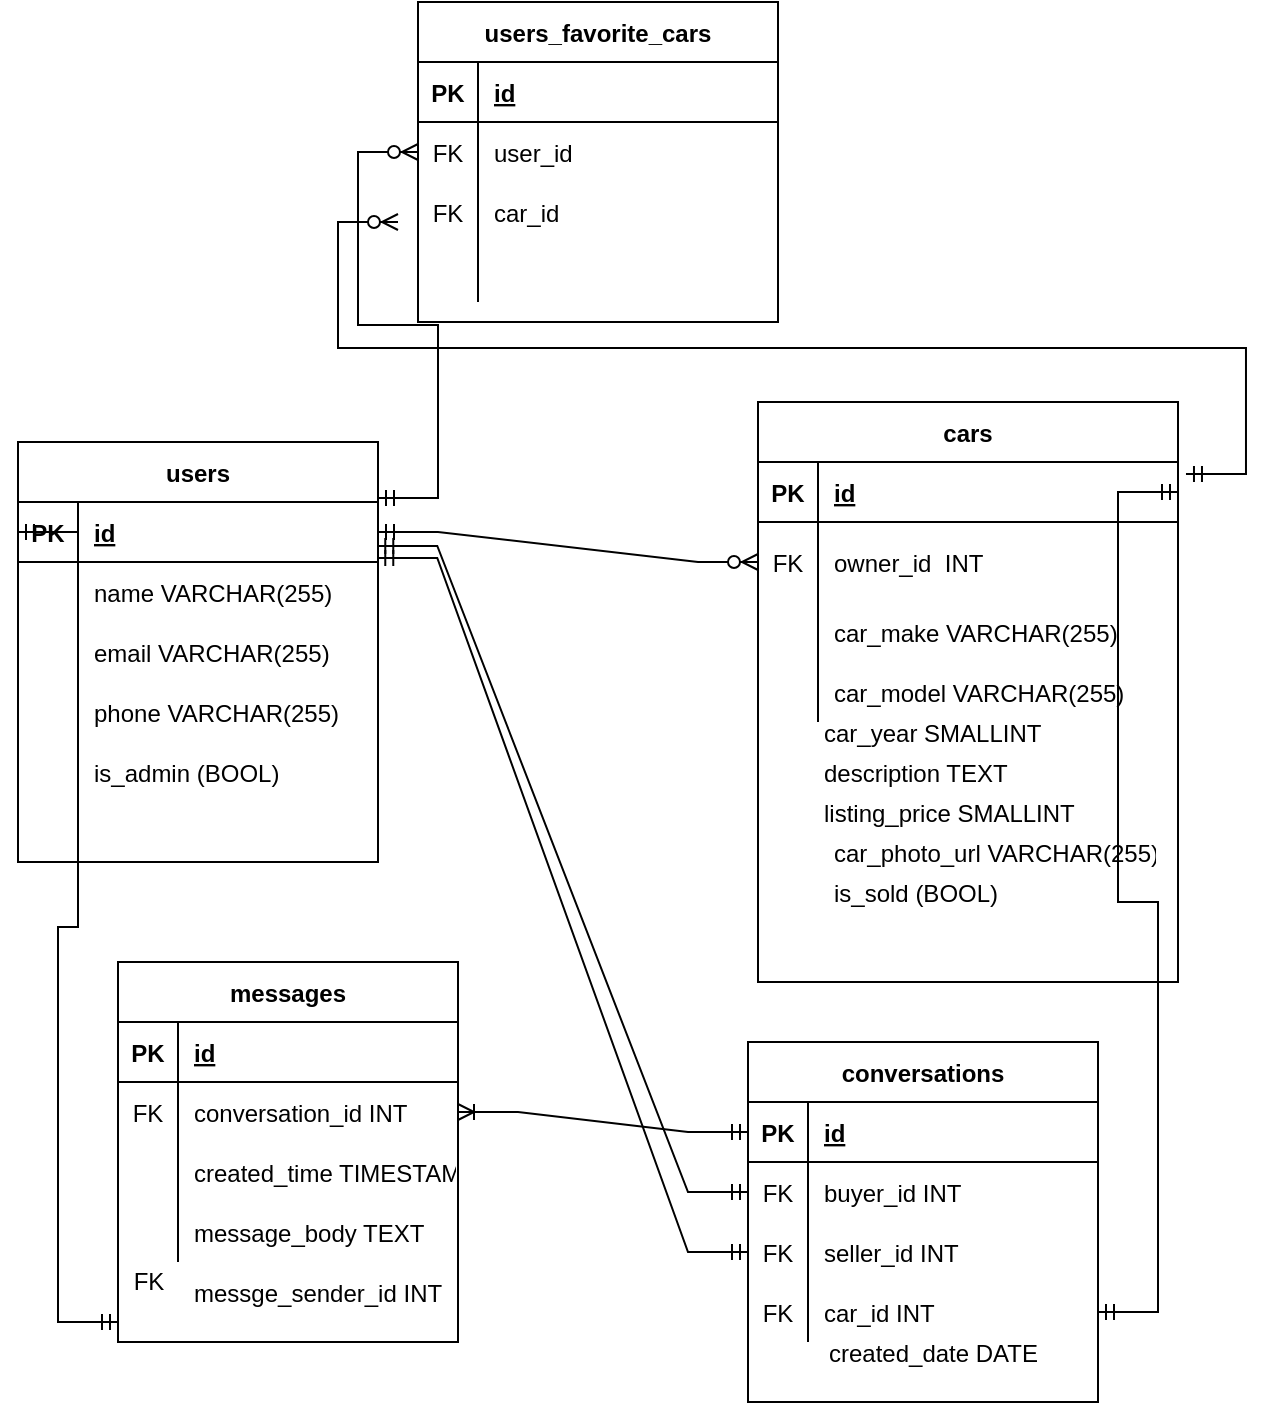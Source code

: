 <mxfile version="16.2.4" type="device"><diagram id="MS-hOQX7WMd9kW91sxld" name="Page-1"><mxGraphModel dx="879" dy="1597" grid="1" gridSize="10" guides="0" tooltips="1" connect="1" arrows="1" fold="1" page="1" pageScale="1" pageWidth="850" pageHeight="1100" math="0" shadow="0"><root><mxCell id="0"/><mxCell id="1" parent="0"/><mxCell id="uhx1YhPkFnjYnX1Vzi22-1" value="users" style="shape=table;startSize=30;container=1;collapsible=1;childLayout=tableLayout;fixedRows=1;rowLines=0;fontStyle=1;align=center;resizeLast=1;" parent="1" vertex="1"><mxGeometry x="80" y="80" width="180" height="210" as="geometry"/></mxCell><mxCell id="uhx1YhPkFnjYnX1Vzi22-2" value="" style="shape=partialRectangle;collapsible=0;dropTarget=0;pointerEvents=0;fillColor=none;top=0;left=0;bottom=1;right=0;points=[[0,0.5],[1,0.5]];portConstraint=eastwest;" parent="uhx1YhPkFnjYnX1Vzi22-1" vertex="1"><mxGeometry y="30" width="180" height="30" as="geometry"/></mxCell><mxCell id="uhx1YhPkFnjYnX1Vzi22-3" value="PK" style="shape=partialRectangle;connectable=0;fillColor=none;top=0;left=0;bottom=0;right=0;fontStyle=1;overflow=hidden;" parent="uhx1YhPkFnjYnX1Vzi22-2" vertex="1"><mxGeometry width="30" height="30" as="geometry"><mxRectangle width="30" height="30" as="alternateBounds"/></mxGeometry></mxCell><mxCell id="uhx1YhPkFnjYnX1Vzi22-4" value="id" style="shape=partialRectangle;connectable=0;fillColor=none;top=0;left=0;bottom=0;right=0;align=left;spacingLeft=6;fontStyle=5;overflow=hidden;" parent="uhx1YhPkFnjYnX1Vzi22-2" vertex="1"><mxGeometry x="30" width="150" height="30" as="geometry"><mxRectangle width="150" height="30" as="alternateBounds"/></mxGeometry></mxCell><mxCell id="uhx1YhPkFnjYnX1Vzi22-5" value="" style="shape=partialRectangle;collapsible=0;dropTarget=0;pointerEvents=0;fillColor=none;top=0;left=0;bottom=0;right=0;points=[[0,0.5],[1,0.5]];portConstraint=eastwest;" parent="uhx1YhPkFnjYnX1Vzi22-1" vertex="1"><mxGeometry y="60" width="180" height="30" as="geometry"/></mxCell><mxCell id="uhx1YhPkFnjYnX1Vzi22-6" value="" style="shape=partialRectangle;connectable=0;fillColor=none;top=0;left=0;bottom=0;right=0;editable=1;overflow=hidden;" parent="uhx1YhPkFnjYnX1Vzi22-5" vertex="1"><mxGeometry width="30" height="30" as="geometry"><mxRectangle width="30" height="30" as="alternateBounds"/></mxGeometry></mxCell><mxCell id="uhx1YhPkFnjYnX1Vzi22-7" value="name VARCHAR(255)" style="shape=partialRectangle;connectable=0;fillColor=none;top=0;left=0;bottom=0;right=0;align=left;spacingLeft=6;overflow=hidden;" parent="uhx1YhPkFnjYnX1Vzi22-5" vertex="1"><mxGeometry x="30" width="150" height="30" as="geometry"><mxRectangle width="150" height="30" as="alternateBounds"/></mxGeometry></mxCell><mxCell id="uhx1YhPkFnjYnX1Vzi22-8" value="" style="shape=partialRectangle;collapsible=0;dropTarget=0;pointerEvents=0;fillColor=none;top=0;left=0;bottom=0;right=0;points=[[0,0.5],[1,0.5]];portConstraint=eastwest;" parent="uhx1YhPkFnjYnX1Vzi22-1" vertex="1"><mxGeometry y="90" width="180" height="30" as="geometry"/></mxCell><mxCell id="uhx1YhPkFnjYnX1Vzi22-9" value="" style="shape=partialRectangle;connectable=0;fillColor=none;top=0;left=0;bottom=0;right=0;editable=1;overflow=hidden;" parent="uhx1YhPkFnjYnX1Vzi22-8" vertex="1"><mxGeometry width="30" height="30" as="geometry"><mxRectangle width="30" height="30" as="alternateBounds"/></mxGeometry></mxCell><mxCell id="uhx1YhPkFnjYnX1Vzi22-10" value="email VARCHAR(255)" style="shape=partialRectangle;connectable=0;fillColor=none;top=0;left=0;bottom=0;right=0;align=left;spacingLeft=6;overflow=hidden;" parent="uhx1YhPkFnjYnX1Vzi22-8" vertex="1"><mxGeometry x="30" width="150" height="30" as="geometry"><mxRectangle width="150" height="30" as="alternateBounds"/></mxGeometry></mxCell><mxCell id="uhx1YhPkFnjYnX1Vzi22-11" value="" style="shape=partialRectangle;collapsible=0;dropTarget=0;pointerEvents=0;fillColor=none;top=0;left=0;bottom=0;right=0;points=[[0,0.5],[1,0.5]];portConstraint=eastwest;" parent="uhx1YhPkFnjYnX1Vzi22-1" vertex="1"><mxGeometry y="120" width="180" height="30" as="geometry"/></mxCell><mxCell id="uhx1YhPkFnjYnX1Vzi22-12" value="" style="shape=partialRectangle;connectable=0;fillColor=none;top=0;left=0;bottom=0;right=0;editable=1;overflow=hidden;" parent="uhx1YhPkFnjYnX1Vzi22-11" vertex="1"><mxGeometry width="30" height="30" as="geometry"><mxRectangle width="30" height="30" as="alternateBounds"/></mxGeometry></mxCell><mxCell id="uhx1YhPkFnjYnX1Vzi22-13" value="phone VARCHAR(255)" style="shape=partialRectangle;connectable=0;fillColor=none;top=0;left=0;bottom=0;right=0;align=left;spacingLeft=6;overflow=hidden;" parent="uhx1YhPkFnjYnX1Vzi22-11" vertex="1"><mxGeometry x="30" width="150" height="30" as="geometry"><mxRectangle width="150" height="30" as="alternateBounds"/></mxGeometry></mxCell><mxCell id="uhx1YhPkFnjYnX1Vzi22-14" value="cars" style="shape=table;startSize=30;container=1;collapsible=1;childLayout=tableLayout;fixedRows=1;rowLines=0;fontStyle=1;align=center;resizeLast=1;" parent="1" vertex="1"><mxGeometry x="450" y="60" width="210" height="290" as="geometry"/></mxCell><mxCell id="uhx1YhPkFnjYnX1Vzi22-15" value="" style="shape=partialRectangle;collapsible=0;dropTarget=0;pointerEvents=0;fillColor=none;top=0;left=0;bottom=1;right=0;points=[[0,0.5],[1,0.5]];portConstraint=eastwest;" parent="uhx1YhPkFnjYnX1Vzi22-14" vertex="1"><mxGeometry y="30" width="210" height="30" as="geometry"/></mxCell><mxCell id="uhx1YhPkFnjYnX1Vzi22-16" value="PK" style="shape=partialRectangle;connectable=0;fillColor=none;top=0;left=0;bottom=0;right=0;fontStyle=1;overflow=hidden;" parent="uhx1YhPkFnjYnX1Vzi22-15" vertex="1"><mxGeometry width="30" height="30" as="geometry"><mxRectangle width="30" height="30" as="alternateBounds"/></mxGeometry></mxCell><mxCell id="uhx1YhPkFnjYnX1Vzi22-17" value="id" style="shape=partialRectangle;connectable=0;fillColor=none;top=0;left=0;bottom=0;right=0;align=left;spacingLeft=6;fontStyle=5;overflow=hidden;" parent="uhx1YhPkFnjYnX1Vzi22-15" vertex="1"><mxGeometry x="30" width="180" height="30" as="geometry"><mxRectangle width="180" height="30" as="alternateBounds"/></mxGeometry></mxCell><mxCell id="uhx1YhPkFnjYnX1Vzi22-18" value="" style="shape=partialRectangle;collapsible=0;dropTarget=0;pointerEvents=0;fillColor=none;top=0;left=0;bottom=0;right=0;points=[[0,0.5],[1,0.5]];portConstraint=eastwest;" parent="uhx1YhPkFnjYnX1Vzi22-14" vertex="1"><mxGeometry y="60" width="210" height="40" as="geometry"/></mxCell><mxCell id="uhx1YhPkFnjYnX1Vzi22-19" value="FK" style="shape=partialRectangle;connectable=0;fillColor=none;top=0;left=0;bottom=0;right=0;editable=1;overflow=hidden;" parent="uhx1YhPkFnjYnX1Vzi22-18" vertex="1"><mxGeometry width="30" height="40" as="geometry"><mxRectangle width="30" height="40" as="alternateBounds"/></mxGeometry></mxCell><mxCell id="uhx1YhPkFnjYnX1Vzi22-20" value="owner_id  INT" style="shape=partialRectangle;connectable=0;fillColor=none;top=0;left=0;bottom=0;right=0;align=left;spacingLeft=6;overflow=hidden;" parent="uhx1YhPkFnjYnX1Vzi22-18" vertex="1"><mxGeometry x="30" width="180" height="40" as="geometry"><mxRectangle width="180" height="40" as="alternateBounds"/></mxGeometry></mxCell><mxCell id="uhx1YhPkFnjYnX1Vzi22-21" value="" style="shape=partialRectangle;collapsible=0;dropTarget=0;pointerEvents=0;fillColor=none;top=0;left=0;bottom=0;right=0;points=[[0,0.5],[1,0.5]];portConstraint=eastwest;" parent="uhx1YhPkFnjYnX1Vzi22-14" vertex="1"><mxGeometry y="100" width="210" height="30" as="geometry"/></mxCell><mxCell id="uhx1YhPkFnjYnX1Vzi22-22" value="" style="shape=partialRectangle;connectable=0;fillColor=none;top=0;left=0;bottom=0;right=0;editable=1;overflow=hidden;" parent="uhx1YhPkFnjYnX1Vzi22-21" vertex="1"><mxGeometry width="30" height="30" as="geometry"><mxRectangle width="30" height="30" as="alternateBounds"/></mxGeometry></mxCell><mxCell id="uhx1YhPkFnjYnX1Vzi22-23" value="car_make VARCHAR(255)" style="shape=partialRectangle;connectable=0;fillColor=none;top=0;left=0;bottom=0;right=0;align=left;spacingLeft=6;overflow=hidden;" parent="uhx1YhPkFnjYnX1Vzi22-21" vertex="1"><mxGeometry x="30" width="180" height="30" as="geometry"><mxRectangle width="180" height="30" as="alternateBounds"/></mxGeometry></mxCell><mxCell id="uhx1YhPkFnjYnX1Vzi22-24" value="" style="shape=partialRectangle;collapsible=0;dropTarget=0;pointerEvents=0;fillColor=none;top=0;left=0;bottom=0;right=0;points=[[0,0.5],[1,0.5]];portConstraint=eastwest;" parent="uhx1YhPkFnjYnX1Vzi22-14" vertex="1"><mxGeometry y="130" width="210" height="30" as="geometry"/></mxCell><mxCell id="uhx1YhPkFnjYnX1Vzi22-25" value="" style="shape=partialRectangle;connectable=0;fillColor=none;top=0;left=0;bottom=0;right=0;editable=1;overflow=hidden;" parent="uhx1YhPkFnjYnX1Vzi22-24" vertex="1"><mxGeometry width="30" height="30" as="geometry"><mxRectangle width="30" height="30" as="alternateBounds"/></mxGeometry></mxCell><mxCell id="uhx1YhPkFnjYnX1Vzi22-26" value="car_model VARCHAR(255)" style="shape=partialRectangle;connectable=0;fillColor=none;top=0;left=0;bottom=0;right=0;align=left;spacingLeft=6;overflow=hidden;" parent="uhx1YhPkFnjYnX1Vzi22-24" vertex="1"><mxGeometry x="30" width="180" height="30" as="geometry"><mxRectangle width="180" height="30" as="alternateBounds"/></mxGeometry></mxCell><mxCell id="uhx1YhPkFnjYnX1Vzi22-27" value="messages" style="shape=table;startSize=30;container=1;collapsible=1;childLayout=tableLayout;fixedRows=1;rowLines=0;fontStyle=1;align=center;resizeLast=1;" parent="1" vertex="1"><mxGeometry x="130" y="340" width="170" height="190" as="geometry"/></mxCell><mxCell id="uhx1YhPkFnjYnX1Vzi22-28" value="" style="shape=partialRectangle;collapsible=0;dropTarget=0;pointerEvents=0;fillColor=none;top=0;left=0;bottom=1;right=0;points=[[0,0.5],[1,0.5]];portConstraint=eastwest;" parent="uhx1YhPkFnjYnX1Vzi22-27" vertex="1"><mxGeometry y="30" width="170" height="30" as="geometry"/></mxCell><mxCell id="uhx1YhPkFnjYnX1Vzi22-29" value="PK" style="shape=partialRectangle;connectable=0;fillColor=none;top=0;left=0;bottom=0;right=0;fontStyle=1;overflow=hidden;" parent="uhx1YhPkFnjYnX1Vzi22-28" vertex="1"><mxGeometry width="30" height="30" as="geometry"><mxRectangle width="30" height="30" as="alternateBounds"/></mxGeometry></mxCell><mxCell id="uhx1YhPkFnjYnX1Vzi22-30" value="id" style="shape=partialRectangle;connectable=0;fillColor=none;top=0;left=0;bottom=0;right=0;align=left;spacingLeft=6;fontStyle=5;overflow=hidden;" parent="uhx1YhPkFnjYnX1Vzi22-28" vertex="1"><mxGeometry x="30" width="140" height="30" as="geometry"><mxRectangle width="140" height="30" as="alternateBounds"/></mxGeometry></mxCell><mxCell id="uhx1YhPkFnjYnX1Vzi22-31" value="" style="shape=partialRectangle;collapsible=0;dropTarget=0;pointerEvents=0;fillColor=none;top=0;left=0;bottom=0;right=0;points=[[0,0.5],[1,0.5]];portConstraint=eastwest;" parent="uhx1YhPkFnjYnX1Vzi22-27" vertex="1"><mxGeometry y="60" width="170" height="30" as="geometry"/></mxCell><mxCell id="uhx1YhPkFnjYnX1Vzi22-32" value="FK" style="shape=partialRectangle;connectable=0;fillColor=none;top=0;left=0;bottom=0;right=0;editable=1;overflow=hidden;" parent="uhx1YhPkFnjYnX1Vzi22-31" vertex="1"><mxGeometry width="30" height="30" as="geometry"><mxRectangle width="30" height="30" as="alternateBounds"/></mxGeometry></mxCell><mxCell id="uhx1YhPkFnjYnX1Vzi22-33" value="conversation_id INT" style="shape=partialRectangle;connectable=0;fillColor=none;top=0;left=0;bottom=0;right=0;align=left;spacingLeft=6;overflow=hidden;" parent="uhx1YhPkFnjYnX1Vzi22-31" vertex="1"><mxGeometry x="30" width="140" height="30" as="geometry"><mxRectangle width="140" height="30" as="alternateBounds"/></mxGeometry></mxCell><mxCell id="uhx1YhPkFnjYnX1Vzi22-34" value="" style="shape=partialRectangle;collapsible=0;dropTarget=0;pointerEvents=0;fillColor=none;top=0;left=0;bottom=0;right=0;points=[[0,0.5],[1,0.5]];portConstraint=eastwest;" parent="uhx1YhPkFnjYnX1Vzi22-27" vertex="1"><mxGeometry y="90" width="170" height="30" as="geometry"/></mxCell><mxCell id="uhx1YhPkFnjYnX1Vzi22-35" value="" style="shape=partialRectangle;connectable=0;fillColor=none;top=0;left=0;bottom=0;right=0;editable=1;overflow=hidden;" parent="uhx1YhPkFnjYnX1Vzi22-34" vertex="1"><mxGeometry width="30" height="30" as="geometry"><mxRectangle width="30" height="30" as="alternateBounds"/></mxGeometry></mxCell><mxCell id="uhx1YhPkFnjYnX1Vzi22-36" value="created_time TIMESTAMP" style="shape=partialRectangle;connectable=0;fillColor=none;top=0;left=0;bottom=0;right=0;align=left;spacingLeft=6;overflow=hidden;" parent="uhx1YhPkFnjYnX1Vzi22-34" vertex="1"><mxGeometry x="30" width="140" height="30" as="geometry"><mxRectangle width="140" height="30" as="alternateBounds"/></mxGeometry></mxCell><mxCell id="uhx1YhPkFnjYnX1Vzi22-37" value="" style="shape=partialRectangle;collapsible=0;dropTarget=0;pointerEvents=0;fillColor=none;top=0;left=0;bottom=0;right=0;points=[[0,0.5],[1,0.5]];portConstraint=eastwest;" parent="uhx1YhPkFnjYnX1Vzi22-27" vertex="1"><mxGeometry y="120" width="170" height="30" as="geometry"/></mxCell><mxCell id="uhx1YhPkFnjYnX1Vzi22-38" value="" style="shape=partialRectangle;connectable=0;fillColor=none;top=0;left=0;bottom=0;right=0;editable=1;overflow=hidden;" parent="uhx1YhPkFnjYnX1Vzi22-37" vertex="1"><mxGeometry width="30" height="30" as="geometry"><mxRectangle width="30" height="30" as="alternateBounds"/></mxGeometry></mxCell><mxCell id="uhx1YhPkFnjYnX1Vzi22-39" value="message_body TEXT" style="shape=partialRectangle;connectable=0;fillColor=none;top=0;left=0;bottom=0;right=0;align=left;spacingLeft=6;overflow=hidden;" parent="uhx1YhPkFnjYnX1Vzi22-37" vertex="1"><mxGeometry x="30" width="140" height="30" as="geometry"><mxRectangle width="140" height="30" as="alternateBounds"/></mxGeometry></mxCell><mxCell id="uhx1YhPkFnjYnX1Vzi22-40" value="conversations" style="shape=table;startSize=30;container=1;collapsible=1;childLayout=tableLayout;fixedRows=1;rowLines=0;fontStyle=1;align=center;resizeLast=1;" parent="1" vertex="1"><mxGeometry x="445" y="380" width="175" height="180" as="geometry"/></mxCell><mxCell id="uhx1YhPkFnjYnX1Vzi22-41" value="" style="shape=partialRectangle;collapsible=0;dropTarget=0;pointerEvents=0;fillColor=none;top=0;left=0;bottom=1;right=0;points=[[0,0.5],[1,0.5]];portConstraint=eastwest;" parent="uhx1YhPkFnjYnX1Vzi22-40" vertex="1"><mxGeometry y="30" width="175" height="30" as="geometry"/></mxCell><mxCell id="uhx1YhPkFnjYnX1Vzi22-42" value="PK" style="shape=partialRectangle;connectable=0;fillColor=none;top=0;left=0;bottom=0;right=0;fontStyle=1;overflow=hidden;" parent="uhx1YhPkFnjYnX1Vzi22-41" vertex="1"><mxGeometry width="30" height="30" as="geometry"><mxRectangle width="30" height="30" as="alternateBounds"/></mxGeometry></mxCell><mxCell id="uhx1YhPkFnjYnX1Vzi22-43" value="id" style="shape=partialRectangle;connectable=0;fillColor=none;top=0;left=0;bottom=0;right=0;align=left;spacingLeft=6;fontStyle=5;overflow=hidden;" parent="uhx1YhPkFnjYnX1Vzi22-41" vertex="1"><mxGeometry x="30" width="145" height="30" as="geometry"><mxRectangle width="145" height="30" as="alternateBounds"/></mxGeometry></mxCell><mxCell id="uhx1YhPkFnjYnX1Vzi22-44" value="" style="shape=partialRectangle;collapsible=0;dropTarget=0;pointerEvents=0;fillColor=none;top=0;left=0;bottom=0;right=0;points=[[0,0.5],[1,0.5]];portConstraint=eastwest;" parent="uhx1YhPkFnjYnX1Vzi22-40" vertex="1"><mxGeometry y="60" width="175" height="30" as="geometry"/></mxCell><mxCell id="uhx1YhPkFnjYnX1Vzi22-45" value="FK" style="shape=partialRectangle;connectable=0;fillColor=none;top=0;left=0;bottom=0;right=0;editable=1;overflow=hidden;" parent="uhx1YhPkFnjYnX1Vzi22-44" vertex="1"><mxGeometry width="30" height="30" as="geometry"><mxRectangle width="30" height="30" as="alternateBounds"/></mxGeometry></mxCell><mxCell id="uhx1YhPkFnjYnX1Vzi22-46" value="buyer_id INT" style="shape=partialRectangle;connectable=0;fillColor=none;top=0;left=0;bottom=0;right=0;align=left;spacingLeft=6;overflow=hidden;" parent="uhx1YhPkFnjYnX1Vzi22-44" vertex="1"><mxGeometry x="30" width="145" height="30" as="geometry"><mxRectangle width="145" height="30" as="alternateBounds"/></mxGeometry></mxCell><mxCell id="uhx1YhPkFnjYnX1Vzi22-47" value="" style="shape=partialRectangle;collapsible=0;dropTarget=0;pointerEvents=0;fillColor=none;top=0;left=0;bottom=0;right=0;points=[[0,0.5],[1,0.5]];portConstraint=eastwest;" parent="uhx1YhPkFnjYnX1Vzi22-40" vertex="1"><mxGeometry y="90" width="175" height="30" as="geometry"/></mxCell><mxCell id="uhx1YhPkFnjYnX1Vzi22-48" value="FK" style="shape=partialRectangle;connectable=0;fillColor=none;top=0;left=0;bottom=0;right=0;editable=1;overflow=hidden;" parent="uhx1YhPkFnjYnX1Vzi22-47" vertex="1"><mxGeometry width="30" height="30" as="geometry"><mxRectangle width="30" height="30" as="alternateBounds"/></mxGeometry></mxCell><mxCell id="uhx1YhPkFnjYnX1Vzi22-49" value="seller_id INT" style="shape=partialRectangle;connectable=0;fillColor=none;top=0;left=0;bottom=0;right=0;align=left;spacingLeft=6;overflow=hidden;" parent="uhx1YhPkFnjYnX1Vzi22-47" vertex="1"><mxGeometry x="30" width="145" height="30" as="geometry"><mxRectangle width="145" height="30" as="alternateBounds"/></mxGeometry></mxCell><mxCell id="uhx1YhPkFnjYnX1Vzi22-50" value="" style="shape=partialRectangle;collapsible=0;dropTarget=0;pointerEvents=0;fillColor=none;top=0;left=0;bottom=0;right=0;points=[[0,0.5],[1,0.5]];portConstraint=eastwest;" parent="uhx1YhPkFnjYnX1Vzi22-40" vertex="1"><mxGeometry y="120" width="175" height="30" as="geometry"/></mxCell><mxCell id="uhx1YhPkFnjYnX1Vzi22-51" value="FK" style="shape=partialRectangle;connectable=0;fillColor=none;top=0;left=0;bottom=0;right=0;editable=1;overflow=hidden;" parent="uhx1YhPkFnjYnX1Vzi22-50" vertex="1"><mxGeometry width="30" height="30" as="geometry"><mxRectangle width="30" height="30" as="alternateBounds"/></mxGeometry></mxCell><mxCell id="uhx1YhPkFnjYnX1Vzi22-52" value="car_id INT" style="shape=partialRectangle;connectable=0;fillColor=none;top=0;left=0;bottom=0;right=0;align=left;spacingLeft=6;overflow=hidden;" parent="uhx1YhPkFnjYnX1Vzi22-50" vertex="1"><mxGeometry x="30" width="145" height="30" as="geometry"><mxRectangle width="145" height="30" as="alternateBounds"/></mxGeometry></mxCell><mxCell id="uhx1YhPkFnjYnX1Vzi22-53" value="is_admin (BOOL)" style="shape=partialRectangle;connectable=0;fillColor=none;top=0;left=0;bottom=0;right=0;align=left;spacingLeft=6;overflow=hidden;" parent="1" vertex="1"><mxGeometry x="110" y="230" width="150" height="30" as="geometry"><mxRectangle width="150" height="30" as="alternateBounds"/></mxGeometry></mxCell><mxCell id="uhx1YhPkFnjYnX1Vzi22-55" value="car_year SMALLINT" style="shape=partialRectangle;connectable=0;fillColor=none;top=0;left=0;bottom=0;right=0;align=left;spacingLeft=6;overflow=hidden;" parent="1" vertex="1"><mxGeometry x="475" y="210" width="150" height="30" as="geometry"><mxRectangle width="150" height="30" as="alternateBounds"/></mxGeometry></mxCell><mxCell id="uhx1YhPkFnjYnX1Vzi22-56" value="description TEXT" style="shape=partialRectangle;connectable=0;fillColor=none;top=0;left=0;bottom=0;right=0;align=left;spacingLeft=6;overflow=hidden;" parent="1" vertex="1"><mxGeometry x="475" y="230" width="150" height="30" as="geometry"><mxRectangle width="150" height="30" as="alternateBounds"/></mxGeometry></mxCell><mxCell id="uhx1YhPkFnjYnX1Vzi22-57" value="is_sold (BOOL)" style="shape=partialRectangle;connectable=0;fillColor=none;top=0;left=0;bottom=0;right=0;align=left;spacingLeft=6;overflow=hidden;" parent="1" vertex="1"><mxGeometry x="480" y="290" width="150" height="30" as="geometry"><mxRectangle width="150" height="30" as="alternateBounds"/></mxGeometry></mxCell><mxCell id="uhx1YhPkFnjYnX1Vzi22-58" value="listing_price SMALLINT" style="shape=partialRectangle;connectable=0;fillColor=none;top=0;left=0;bottom=0;right=0;align=left;spacingLeft=6;overflow=hidden;" parent="1" vertex="1"><mxGeometry x="475" y="250" width="150" height="30" as="geometry"><mxRectangle width="150" height="30" as="alternateBounds"/></mxGeometry></mxCell><mxCell id="uhx1YhPkFnjYnX1Vzi22-62" value="" style="shape=partialRectangle;connectable=0;fillColor=none;top=0;left=0;bottom=0;right=0;align=left;spacingLeft=6;overflow=hidden;" parent="1" vertex="1"><mxGeometry x="477.5" y="310" width="150" height="30" as="geometry"><mxRectangle width="150" height="30" as="alternateBounds"/></mxGeometry></mxCell><mxCell id="uhx1YhPkFnjYnX1Vzi22-63" value="car_photo_url VARCHAR(255)" style="shape=partialRectangle;connectable=0;fillColor=none;top=0;left=0;bottom=0;right=0;align=left;spacingLeft=6;overflow=hidden;" parent="1" vertex="1"><mxGeometry x="480" y="270" width="170" height="30" as="geometry"><mxRectangle width="150" height="30" as="alternateBounds"/></mxGeometry></mxCell><mxCell id="uhx1YhPkFnjYnX1Vzi22-65" value="" style="edgeStyle=entityRelationEdgeStyle;fontSize=12;html=1;endArrow=ERzeroToMany;startArrow=ERmandOne;rounded=0;entryX=0;entryY=0.5;entryDx=0;entryDy=0;" parent="1" source="uhx1YhPkFnjYnX1Vzi22-2" target="uhx1YhPkFnjYnX1Vzi22-18" edge="1"><mxGeometry width="100" height="100" relative="1" as="geometry"><mxPoint x="240" y="290" as="sourcePoint"/><mxPoint x="340" y="190" as="targetPoint"/></mxGeometry></mxCell><mxCell id="uhx1YhPkFnjYnX1Vzi22-66" value="messge_sender_id INT" style="shape=partialRectangle;connectable=0;fillColor=none;top=0;left=0;bottom=0;right=0;align=left;spacingLeft=6;overflow=hidden;" parent="1" vertex="1"><mxGeometry x="160" y="490" width="140" height="30" as="geometry"><mxRectangle width="140" height="30" as="alternateBounds"/></mxGeometry></mxCell><mxCell id="uhx1YhPkFnjYnX1Vzi22-67" value="FK" style="text;html=1;align=center;verticalAlign=middle;resizable=0;points=[];autosize=1;strokeColor=none;fillColor=none;" parent="1" vertex="1"><mxGeometry x="130" y="490" width="30" height="20" as="geometry"/></mxCell><mxCell id="uhx1YhPkFnjYnX1Vzi22-75" value="" style="edgeStyle=entityRelationEdgeStyle;fontSize=12;html=1;endArrow=ERoneToMany;startArrow=ERmandOne;rounded=0;entryX=1;entryY=0.5;entryDx=0;entryDy=0;exitX=0;exitY=0.5;exitDx=0;exitDy=0;" parent="1" source="uhx1YhPkFnjYnX1Vzi22-41" target="uhx1YhPkFnjYnX1Vzi22-31" edge="1"><mxGeometry width="100" height="100" relative="1" as="geometry"><mxPoint x="240" y="360" as="sourcePoint"/><mxPoint x="340" y="260" as="targetPoint"/></mxGeometry></mxCell><mxCell id="uhx1YhPkFnjYnX1Vzi22-76" value="" style="edgeStyle=entityRelationEdgeStyle;fontSize=12;html=1;endArrow=ERmandOne;startArrow=ERmandOne;rounded=0;exitX=0;exitY=0.5;exitDx=0;exitDy=0;entryX=0.998;entryY=0.733;entryDx=0;entryDy=0;entryPerimeter=0;" parent="1" source="uhx1YhPkFnjYnX1Vzi22-44" target="uhx1YhPkFnjYnX1Vzi22-2" edge="1"><mxGeometry width="100" height="100" relative="1" as="geometry"><mxPoint x="240" y="360" as="sourcePoint"/><mxPoint x="340" y="260" as="targetPoint"/></mxGeometry></mxCell><mxCell id="uhx1YhPkFnjYnX1Vzi22-77" value="" style="edgeStyle=entityRelationEdgeStyle;fontSize=12;html=1;endArrow=ERmandOne;startArrow=ERmandOne;rounded=0;entryX=0;entryY=0.5;entryDx=0;entryDy=0;exitX=0.998;exitY=0.933;exitDx=0;exitDy=0;exitPerimeter=0;" parent="1" source="uhx1YhPkFnjYnX1Vzi22-2" target="uhx1YhPkFnjYnX1Vzi22-47" edge="1"><mxGeometry width="100" height="100" relative="1" as="geometry"><mxPoint x="240" y="360" as="sourcePoint"/><mxPoint x="340" y="260" as="targetPoint"/></mxGeometry></mxCell><mxCell id="uhx1YhPkFnjYnX1Vzi22-78" value="" style="edgeStyle=entityRelationEdgeStyle;fontSize=12;html=1;endArrow=ERmandOne;startArrow=ERmandOne;rounded=0;exitX=0;exitY=0.5;exitDx=0;exitDy=0;" parent="1" source="uhx1YhPkFnjYnX1Vzi22-2" edge="1"><mxGeometry width="100" height="100" relative="1" as="geometry"><mxPoint x="219.64" y="147.99" as="sourcePoint"/><mxPoint x="130" y="520" as="targetPoint"/></mxGeometry></mxCell><mxCell id="uhx1YhPkFnjYnX1Vzi22-80" value="" style="edgeStyle=entityRelationEdgeStyle;fontSize=12;html=1;endArrow=ERmandOne;startArrow=ERmandOne;rounded=0;entryX=1;entryY=0.5;entryDx=0;entryDy=0;" parent="1" target="uhx1YhPkFnjYnX1Vzi22-15" edge="1"><mxGeometry width="100" height="100" relative="1" as="geometry"><mxPoint x="620" y="515" as="sourcePoint"/><mxPoint x="740" y="120" as="targetPoint"/></mxGeometry></mxCell><mxCell id="uhx1YhPkFnjYnX1Vzi22-81" value="created_date DATE" style="shape=partialRectangle;connectable=0;fillColor=none;top=0;left=0;bottom=0;right=0;align=left;spacingLeft=6;overflow=hidden;" parent="1" vertex="1"><mxGeometry x="477.5" y="520" width="145" height="30" as="geometry"><mxRectangle width="145" height="30" as="alternateBounds"/></mxGeometry></mxCell><mxCell id="l_qdXyINWDSoZnAyvgZZ-8" value="users_favorite_cars" style="shape=table;startSize=30;container=1;collapsible=1;childLayout=tableLayout;fixedRows=1;rowLines=0;fontStyle=1;align=center;resizeLast=1;" vertex="1" parent="1"><mxGeometry x="280" y="-140" width="180" height="160" as="geometry"/></mxCell><mxCell id="l_qdXyINWDSoZnAyvgZZ-9" value="" style="shape=tableRow;horizontal=0;startSize=0;swimlaneHead=0;swimlaneBody=0;fillColor=none;collapsible=0;dropTarget=0;points=[[0,0.5],[1,0.5]];portConstraint=eastwest;top=0;left=0;right=0;bottom=1;" vertex="1" parent="l_qdXyINWDSoZnAyvgZZ-8"><mxGeometry y="30" width="180" height="30" as="geometry"/></mxCell><mxCell id="l_qdXyINWDSoZnAyvgZZ-10" value="PK" style="shape=partialRectangle;connectable=0;fillColor=none;top=0;left=0;bottom=0;right=0;fontStyle=1;overflow=hidden;" vertex="1" parent="l_qdXyINWDSoZnAyvgZZ-9"><mxGeometry width="30" height="30" as="geometry"><mxRectangle width="30" height="30" as="alternateBounds"/></mxGeometry></mxCell><mxCell id="l_qdXyINWDSoZnAyvgZZ-11" value="id" style="shape=partialRectangle;connectable=0;fillColor=none;top=0;left=0;bottom=0;right=0;align=left;spacingLeft=6;fontStyle=5;overflow=hidden;" vertex="1" parent="l_qdXyINWDSoZnAyvgZZ-9"><mxGeometry x="30" width="150" height="30" as="geometry"><mxRectangle width="150" height="30" as="alternateBounds"/></mxGeometry></mxCell><mxCell id="l_qdXyINWDSoZnAyvgZZ-12" value="" style="shape=tableRow;horizontal=0;startSize=0;swimlaneHead=0;swimlaneBody=0;fillColor=none;collapsible=0;dropTarget=0;points=[[0,0.5],[1,0.5]];portConstraint=eastwest;top=0;left=0;right=0;bottom=0;" vertex="1" parent="l_qdXyINWDSoZnAyvgZZ-8"><mxGeometry y="60" width="180" height="30" as="geometry"/></mxCell><mxCell id="l_qdXyINWDSoZnAyvgZZ-13" value="FK" style="shape=partialRectangle;connectable=0;fillColor=none;top=0;left=0;bottom=0;right=0;editable=1;overflow=hidden;" vertex="1" parent="l_qdXyINWDSoZnAyvgZZ-12"><mxGeometry width="30" height="30" as="geometry"><mxRectangle width="30" height="30" as="alternateBounds"/></mxGeometry></mxCell><mxCell id="l_qdXyINWDSoZnAyvgZZ-14" value="user_id" style="shape=partialRectangle;connectable=0;fillColor=none;top=0;left=0;bottom=0;right=0;align=left;spacingLeft=6;overflow=hidden;" vertex="1" parent="l_qdXyINWDSoZnAyvgZZ-12"><mxGeometry x="30" width="150" height="30" as="geometry"><mxRectangle width="150" height="30" as="alternateBounds"/></mxGeometry></mxCell><mxCell id="l_qdXyINWDSoZnAyvgZZ-15" value="" style="shape=tableRow;horizontal=0;startSize=0;swimlaneHead=0;swimlaneBody=0;fillColor=none;collapsible=0;dropTarget=0;points=[[0,0.5],[1,0.5]];portConstraint=eastwest;top=0;left=0;right=0;bottom=0;" vertex="1" parent="l_qdXyINWDSoZnAyvgZZ-8"><mxGeometry y="90" width="180" height="30" as="geometry"/></mxCell><mxCell id="l_qdXyINWDSoZnAyvgZZ-16" value="FK" style="shape=partialRectangle;connectable=0;fillColor=none;top=0;left=0;bottom=0;right=0;editable=1;overflow=hidden;" vertex="1" parent="l_qdXyINWDSoZnAyvgZZ-15"><mxGeometry width="30" height="30" as="geometry"><mxRectangle width="30" height="30" as="alternateBounds"/></mxGeometry></mxCell><mxCell id="l_qdXyINWDSoZnAyvgZZ-17" value="car_id" style="shape=partialRectangle;connectable=0;fillColor=none;top=0;left=0;bottom=0;right=0;align=left;spacingLeft=6;overflow=hidden;" vertex="1" parent="l_qdXyINWDSoZnAyvgZZ-15"><mxGeometry x="30" width="150" height="30" as="geometry"><mxRectangle width="150" height="30" as="alternateBounds"/></mxGeometry></mxCell><mxCell id="l_qdXyINWDSoZnAyvgZZ-18" value="" style="shape=tableRow;horizontal=0;startSize=0;swimlaneHead=0;swimlaneBody=0;fillColor=none;collapsible=0;dropTarget=0;points=[[0,0.5],[1,0.5]];portConstraint=eastwest;top=0;left=0;right=0;bottom=0;" vertex="1" parent="l_qdXyINWDSoZnAyvgZZ-8"><mxGeometry y="120" width="180" height="30" as="geometry"/></mxCell><mxCell id="l_qdXyINWDSoZnAyvgZZ-19" value="" style="shape=partialRectangle;connectable=0;fillColor=none;top=0;left=0;bottom=0;right=0;editable=1;overflow=hidden;" vertex="1" parent="l_qdXyINWDSoZnAyvgZZ-18"><mxGeometry width="30" height="30" as="geometry"><mxRectangle width="30" height="30" as="alternateBounds"/></mxGeometry></mxCell><mxCell id="l_qdXyINWDSoZnAyvgZZ-20" value="" style="shape=partialRectangle;connectable=0;fillColor=none;top=0;left=0;bottom=0;right=0;align=left;spacingLeft=6;overflow=hidden;" vertex="1" parent="l_qdXyINWDSoZnAyvgZZ-18"><mxGeometry x="30" width="150" height="30" as="geometry"><mxRectangle width="150" height="30" as="alternateBounds"/></mxGeometry></mxCell><mxCell id="l_qdXyINWDSoZnAyvgZZ-21" value="" style="edgeStyle=entityRelationEdgeStyle;fontSize=12;html=1;endArrow=ERzeroToMany;startArrow=ERmandOne;rounded=0;" edge="1" parent="1" target="l_qdXyINWDSoZnAyvgZZ-12"><mxGeometry width="100" height="100" relative="1" as="geometry"><mxPoint x="260" y="108" as="sourcePoint"/><mxPoint x="710" y="170" as="targetPoint"/></mxGeometry></mxCell><mxCell id="l_qdXyINWDSoZnAyvgZZ-22" value="" style="edgeStyle=entityRelationEdgeStyle;fontSize=12;html=1;endArrow=ERzeroToMany;startArrow=ERmandOne;rounded=0;exitX=1.019;exitY=0.2;exitDx=0;exitDy=0;exitPerimeter=0;" edge="1" parent="1" source="uhx1YhPkFnjYnX1Vzi22-15"><mxGeometry width="100" height="100" relative="1" as="geometry"><mxPoint x="420" y="100" as="sourcePoint"/><mxPoint x="270" y="-30" as="targetPoint"/></mxGeometry></mxCell></root></mxGraphModel></diagram></mxfile>